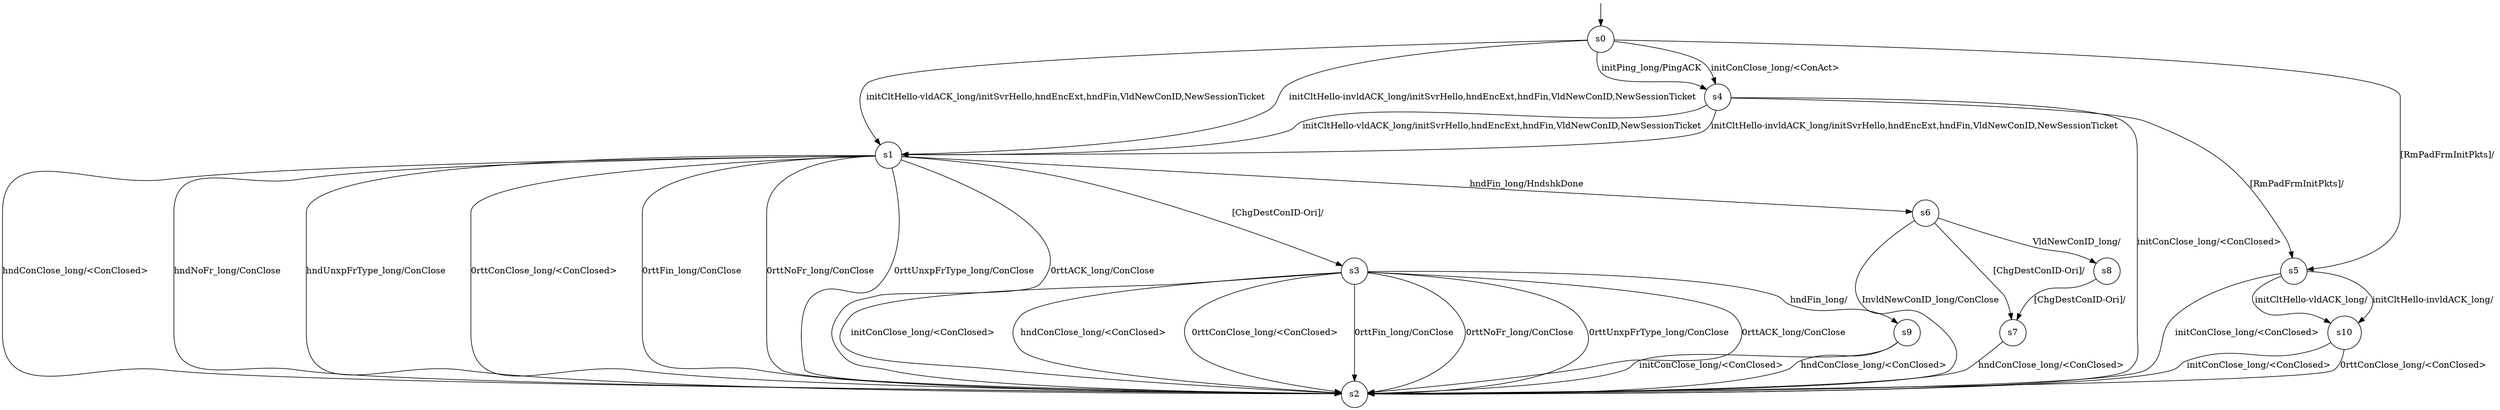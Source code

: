 digraph g {

s0 [shape="circle" label="s0"];
s1 [shape="circle" label="s1"];
s2 [shape="circle" label="s2"];
s3 [shape="circle" label="s3"];
s4 [shape="circle" label="s4"];
s5 [shape="circle" label="s5"];
s6 [shape="circle" label="s6"];
s7 [shape="circle" label="s7"];
s8 [shape="circle" label="s8"];
s9 [shape="circle" label="s9"];
s10 [shape="circle" label="s10"];
s0 -> s4 [label="initPing_long/PingACK "];
s0 -> s4 [label="initConClose_long/<ConAct> "];
s0 -> s1 [label="initCltHello-vldACK_long/initSvrHello,hndEncExt,hndFin,VldNewConID,NewSessionTicket "];
s0 -> s1 [label="initCltHello-invldACK_long/initSvrHello,hndEncExt,hndFin,VldNewConID,NewSessionTicket "];
s0 -> s5 [label="[RmPadFrmInitPkts]/ "];
s1 -> s6 [label="hndFin_long/HndshkDone "];
s1 -> s2 [label="hndConClose_long/<ConClosed> "];
s1 -> s2 [label="hndNoFr_long/ConClose "];
s1 -> s2 [label="hndUnxpFrType_long/ConClose "];
s1 -> s2 [label="0rttConClose_long/<ConClosed> "];
s1 -> s2 [label="0rttFin_long/ConClose "];
s1 -> s2 [label="0rttNoFr_long/ConClose "];
s1 -> s2 [label="0rttUnxpFrType_long/ConClose "];
s1 -> s2 [label="0rttACK_long/ConClose "];
s1 -> s3 [label="[ChgDestConID-Ori]/ "];
s3 -> s2 [label="initConClose_long/<ConClosed> "];
s3 -> s9 [label="hndFin_long/ "];
s3 -> s2 [label="hndConClose_long/<ConClosed> "];
s3 -> s2 [label="0rttConClose_long/<ConClosed> "];
s3 -> s2 [label="0rttFin_long/ConClose "];
s3 -> s2 [label="0rttNoFr_long/ConClose "];
s3 -> s2 [label="0rttUnxpFrType_long/ConClose "];
s3 -> s2 [label="0rttACK_long/ConClose "];
s4 -> s2 [label="initConClose_long/<ConClosed> "];
s4 -> s1 [label="initCltHello-vldACK_long/initSvrHello,hndEncExt,hndFin,VldNewConID,NewSessionTicket "];
s4 -> s1 [label="initCltHello-invldACK_long/initSvrHello,hndEncExt,hndFin,VldNewConID,NewSessionTicket "];
s4 -> s5 [label="[RmPadFrmInitPkts]/ "];
s5 -> s2 [label="initConClose_long/<ConClosed> "];
s5 -> s10 [label="initCltHello-vldACK_long/ "];
s5 -> s10 [label="initCltHello-invldACK_long/ "];
s6 -> s8 [label="VldNewConID_long/ "];
s6 -> s2 [label="InvldNewConID_long/ConClose "];
s6 -> s7 [label="[ChgDestConID-Ori]/ "];
s7 -> s2 [label="hndConClose_long/<ConClosed> "];
s8 -> s7 [label="[ChgDestConID-Ori]/ "];
s9 -> s2 [label="initConClose_long/<ConClosed> "];
s9 -> s2 [label="hndConClose_long/<ConClosed> "];
s10 -> s2 [label="initConClose_long/<ConClosed> "];
s10 -> s2 [label="0rttConClose_long/<ConClosed> "];

__start0 [label="" shape="none" width="0" height="0"];
__start0 -> s0;

}
